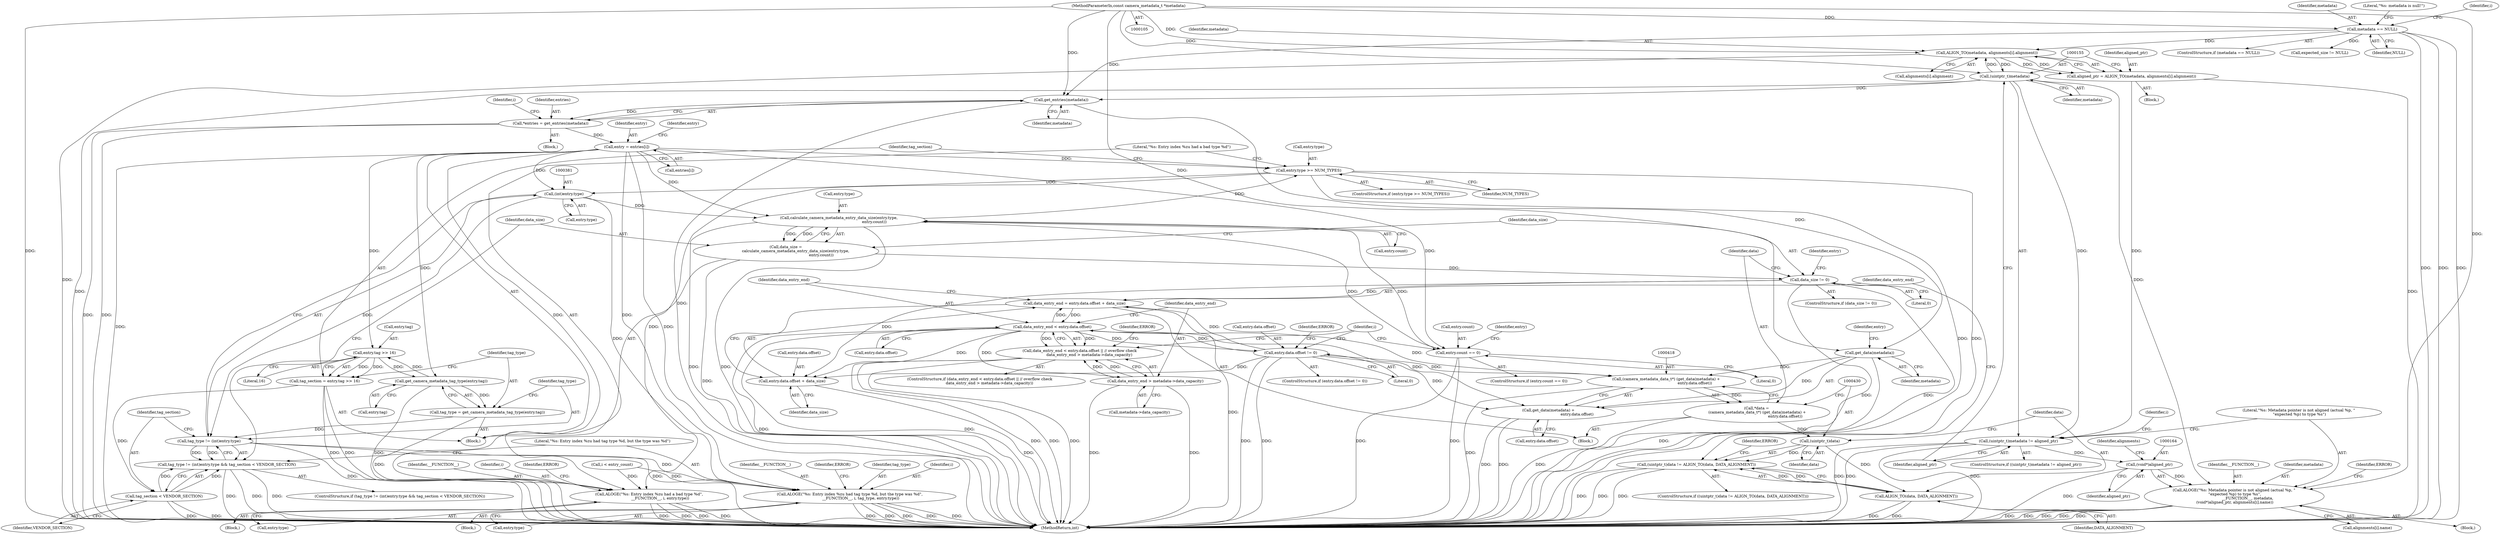 digraph "1_Android_8e7a2b4d13bff03973dbad2bfb88a04296140433_0@array" {
"1000145" [label="(Call,ALIGN_TO(metadata, alignments[i].alignment))"];
"1000154" [label="(Call,(uintptr_t)metadata)"];
"1000145" [label="(Call,ALIGN_TO(metadata, alignments[i].alignment))"];
"1000110" [label="(Call,metadata == NULL)"];
"1000106" [label="(MethodParameterIn,const camera_metadata_t *metadata)"];
"1000143" [label="(Call,aligned_ptr = ALIGN_TO(metadata, alignments[i].alignment))"];
"1000153" [label="(Call,(uintptr_t)metadata != aligned_ptr)"];
"1000163" [label="(Call,(void*)aligned_ptr)"];
"1000159" [label="(Call,ALOGE(\"%s: Metadata pointer is not aligned (actual %p, \"\n \"expected %p) to type %s\",\n                      __FUNCTION__, metadata,\n (void*)aligned_ptr, alignments[i].name))"];
"1000300" [label="(Call,get_entries(metadata))"];
"1000298" [label="(Call,*entries = get_entries(metadata))"];
"1000340" [label="(Call,entry = entries[i])"];
"1000346" [label="(Call,entry.type >= NUM_TYPES)"];
"1000352" [label="(Call,ALOGE(\"%s: Entry index %zu had a bad type %d\",\n                  __FUNCTION__, i, entry.type))"];
"1000380" [label="(Call,(int)entry.type)"];
"1000378" [label="(Call,tag_type != (int)entry.type)"];
"1000377" [label="(Call,tag_type != (int)entry.type && tag_section < VENDOR_SECTION)"];
"1000389" [label="(Call,ALOGE(\"%s: Entry index %zu had tag type %d, but the type was %d\",\n                  __FUNCTION__, i, tag_type, entry.type))"];
"1000402" [label="(Call,calculate_camera_metadata_entry_data_size(entry.type,\n                                                          entry.count))"];
"1000400" [label="(Call,data_size =\n                calculate_camera_metadata_entry_data_size(entry.type,\n                                                          entry.count))"];
"1000410" [label="(Call,data_size != 0)"];
"1000439" [label="(Call,data_entry_end = entry.data.offset + data_size)"];
"1000450" [label="(Call,data_entry_end < entry.data.offset)"];
"1000417" [label="(Call,(camera_metadata_data_t*) (get_data(metadata) +\n                                               entry.data.offset))"];
"1000415" [label="(Call,*data =\n (camera_metadata_data_t*) (get_data(metadata) +\n                                               entry.data.offset))"];
"1000429" [label="(Call,(uintptr_t)data)"];
"1000428" [label="(Call,(uintptr_t)data != ALIGN_TO(data, DATA_ALIGNMENT))"];
"1000432" [label="(Call,ALIGN_TO(data, DATA_ALIGNMENT))"];
"1000419" [label="(Call,get_data(metadata) +\n                                               entry.data.offset)"];
"1000441" [label="(Call,entry.data.offset + data_size)"];
"1000449" [label="(Call,data_entry_end < entry.data.offset || // overflow check\n                data_entry_end > metadata->data_capacity)"];
"1000457" [label="(Call,data_entry_end > metadata->data_capacity)"];
"1000474" [label="(Call,entry.data.offset != 0)"];
"1000467" [label="(Call,entry.count == 0)"];
"1000364" [label="(Call,entry.tag >> 16)"];
"1000362" [label="(Call,tag_section = entry.tag >> 16)"];
"1000385" [label="(Call,tag_section < VENDOR_SECTION)"];
"1000372" [label="(Call,get_camera_metadata_tag_type(entry.tag))"];
"1000370" [label="(Call,tag_type = get_camera_metadata_tag_type(entry.tag))"];
"1000420" [label="(Call,get_data(metadata))"];
"1000147" [label="(Call,alignments[i].alignment)"];
"1000312" [label="(Block,)"];
"1000471" [label="(Literal,0)"];
"1000468" [label="(Call,entry.count)"];
"1000474" [label="(Call,entry.data.offset != 0)"];
"1000412" [label="(Literal,0)"];
"1000415" [label="(Call,*data =\n (camera_metadata_data_t*) (get_data(metadata) +\n                                               entry.data.offset))"];
"1000439" [label="(Call,data_entry_end = entry.data.offset + data_size)"];
"1000475" [label="(Call,entry.data.offset)"];
"1000298" [label="(Call,*entries = get_entries(metadata))"];
"1000145" [label="(Call,ALIGN_TO(metadata, alignments[i].alignment))"];
"1000157" [label="(Identifier,aligned_ptr)"];
"1000354" [label="(Identifier,__FUNCTION__)"];
"1000480" [label="(Literal,0)"];
"1000417" [label="(Call,(camera_metadata_data_t*) (get_data(metadata) +\n                                               entry.data.offset))"];
"1000409" [label="(ControlStructure,if (data_size != 0))"];
"1000340" [label="(Call,entry = entries[i])"];
"1000464" [label="(Identifier,ERROR)"];
"1000389" [label="(Call,ALOGE(\"%s: Entry index %zu had tag type %d, but the type was %d\",\n                  __FUNCTION__, i, tag_type, entry.type))"];
"1000363" [label="(Identifier,tag_section)"];
"1000360" [label="(Identifier,ERROR)"];
"1000392" [label="(Identifier,i)"];
"1000422" [label="(Call,entry.data.offset)"];
"1000163" [label="(Call,(void*)aligned_ptr)"];
"1000390" [label="(Literal,\"%s: Entry index %zu had tag type %d, but the type was %d\")"];
"1000458" [label="(Identifier,data_entry_end)"];
"1000429" [label="(Call,(uintptr_t)data)"];
"1000140" [label="(Identifier,i)"];
"1000156" [label="(Identifier,metadata)"];
"1000377" [label="(Call,tag_type != (int)entry.type && tag_section < VENDOR_SECTION)"];
"1000141" [label="(Block,)"];
"1000473" [label="(ControlStructure,if (entry.data.offset != 0))"];
"1000483" [label="(Identifier,ERROR)"];
"1000342" [label="(Call,entries[i])"];
"1000402" [label="(Call,calculate_camera_metadata_entry_data_size(entry.type,\n                                                          entry.count))"];
"1000300" [label="(Call,get_entries(metadata))"];
"1000400" [label="(Call,data_size =\n                calculate_camera_metadata_entry_data_size(entry.type,\n                                                          entry.count))"];
"1000424" [label="(Identifier,entry)"];
"1000108" [label="(Block,)"];
"1000111" [label="(Identifier,metadata)"];
"1000440" [label="(Identifier,data_entry_end)"];
"1000373" [label="(Call,entry.tag)"];
"1000382" [label="(Call,entry.type)"];
"1000362" [label="(Call,tag_section = entry.tag >> 16)"];
"1000305" [label="(Identifier,i)"];
"1000153" [label="(Call,(uintptr_t)metadata != aligned_ptr)"];
"1000166" [label="(Call,alignments[i].name)"];
"1000144" [label="(Identifier,aligned_ptr)"];
"1000447" [label="(Identifier,data_size)"];
"1000387" [label="(Identifier,VENDOR_SECTION)"];
"1000346" [label="(Call,entry.type >= NUM_TYPES)"];
"1000307" [label="(Call,i < entry_count)"];
"1000469" [label="(Identifier,entry)"];
"1000110" [label="(Call,metadata == NULL)"];
"1000434" [label="(Identifier,DATA_ALIGNMENT)"];
"1000433" [label="(Identifier,data)"];
"1000115" [label="(Literal,\"%s: metadata is null!\")"];
"1000388" [label="(Block,)"];
"1000371" [label="(Identifier,tag_type)"];
"1000299" [label="(Identifier,entries)"];
"1000432" [label="(Call,ALIGN_TO(data, DATA_ALIGNMENT))"];
"1000154" [label="(Call,(uintptr_t)metadata)"];
"1000385" [label="(Call,tag_section < VENDOR_SECTION)"];
"1000341" [label="(Identifier,entry)"];
"1000391" [label="(Identifier,__FUNCTION__)"];
"1000109" [label="(ControlStructure,if (metadata == NULL))"];
"1000421" [label="(Identifier,metadata)"];
"1000372" [label="(Call,get_camera_metadata_tag_type(entry.tag))"];
"1000451" [label="(Identifier,data_entry_end)"];
"1000368" [label="(Literal,16)"];
"1000351" [label="(Block,)"];
"1000386" [label="(Identifier,tag_section)"];
"1000450" [label="(Call,data_entry_end < entry.data.offset)"];
"1000427" [label="(ControlStructure,if ((uintptr_t)data != ALIGN_TO(data, DATA_ALIGNMENT)))"];
"1000459" [label="(Call,metadata->data_capacity)"];
"1000175" [label="(Call,expected_size != NULL)"];
"1000356" [label="(Call,entry.type)"];
"1000347" [label="(Call,entry.type)"];
"1000410" [label="(Call,data_size != 0)"];
"1000301" [label="(Identifier,metadata)"];
"1000401" [label="(Identifier,data_size)"];
"1000160" [label="(Literal,\"%s: Metadata pointer is not aligned (actual %p, \"\n \"expected %p) to type %s\")"];
"1000398" [label="(Identifier,ERROR)"];
"1000477" [label="(Identifier,entry)"];
"1000165" [label="(Identifier,aligned_ptr)"];
"1000146" [label="(Identifier,metadata)"];
"1000437" [label="(Identifier,ERROR)"];
"1000345" [label="(ControlStructure,if (entry.type >= NUM_TYPES))"];
"1000350" [label="(Identifier,NUM_TYPES)"];
"1000431" [label="(Identifier,data)"];
"1000380" [label="(Call,(int)entry.type)"];
"1000394" [label="(Call,entry.type)"];
"1000466" [label="(ControlStructure,if (entry.count == 0))"];
"1000428" [label="(Call,(uintptr_t)data != ALIGN_TO(data, DATA_ALIGNMENT))"];
"1000152" [label="(ControlStructure,if ((uintptr_t)metadata != aligned_ptr))"];
"1000419" [label="(Call,get_data(metadata) +\n                                               entry.data.offset)"];
"1000376" [label="(ControlStructure,if (tag_type != (int)entry.type && tag_section < VENDOR_SECTION))"];
"1000365" [label="(Call,entry.tag)"];
"1000378" [label="(Call,tag_type != (int)entry.type)"];
"1000352" [label="(Call,ALOGE(\"%s: Entry index %zu had a bad type %d\",\n                  __FUNCTION__, i, entry.type))"];
"1000348" [label="(Identifier,entry)"];
"1000457" [label="(Call,data_entry_end > metadata->data_capacity)"];
"1000486" [label="(MethodReturn,int)"];
"1000449" [label="(Call,data_entry_end < entry.data.offset || // overflow check\n                data_entry_end > metadata->data_capacity)"];
"1000355" [label="(Identifier,i)"];
"1000158" [label="(Block,)"];
"1000161" [label="(Identifier,__FUNCTION__)"];
"1000411" [label="(Identifier,data_size)"];
"1000448" [label="(ControlStructure,if (data_entry_end < entry.data.offset || // overflow check\n                data_entry_end > metadata->data_capacity))"];
"1000159" [label="(Call,ALOGE(\"%s: Metadata pointer is not aligned (actual %p, \"\n \"expected %p) to type %s\",\n                      __FUNCTION__, metadata,\n (void*)aligned_ptr, alignments[i].name))"];
"1000143" [label="(Call,aligned_ptr = ALIGN_TO(metadata, alignments[i].alignment))"];
"1000162" [label="(Identifier,metadata)"];
"1000416" [label="(Identifier,data)"];
"1000379" [label="(Identifier,tag_type)"];
"1000172" [label="(Identifier,ERROR)"];
"1000441" [label="(Call,entry.data.offset + data_size)"];
"1000353" [label="(Literal,\"%s: Entry index %zu had a bad type %d\")"];
"1000467" [label="(Call,entry.count == 0)"];
"1000406" [label="(Call,entry.count)"];
"1000106" [label="(MethodParameterIn,const camera_metadata_t *metadata)"];
"1000112" [label="(Identifier,NULL)"];
"1000364" [label="(Call,entry.tag >> 16)"];
"1000128" [label="(Identifier,i)"];
"1000413" [label="(Block,)"];
"1000168" [label="(Identifier,alignments)"];
"1000442" [label="(Call,entry.data.offset)"];
"1000393" [label="(Identifier,tag_type)"];
"1000452" [label="(Call,entry.data.offset)"];
"1000403" [label="(Call,entry.type)"];
"1000420" [label="(Call,get_data(metadata))"];
"1000311" [label="(Identifier,i)"];
"1000370" [label="(Call,tag_type = get_camera_metadata_tag_type(entry.tag))"];
"1000145" -> "1000143"  [label="AST: "];
"1000145" -> "1000147"  [label="CFG: "];
"1000146" -> "1000145"  [label="AST: "];
"1000147" -> "1000145"  [label="AST: "];
"1000143" -> "1000145"  [label="CFG: "];
"1000145" -> "1000486"  [label="DDG: "];
"1000145" -> "1000143"  [label="DDG: "];
"1000145" -> "1000143"  [label="DDG: "];
"1000154" -> "1000145"  [label="DDG: "];
"1000110" -> "1000145"  [label="DDG: "];
"1000106" -> "1000145"  [label="DDG: "];
"1000145" -> "1000154"  [label="DDG: "];
"1000154" -> "1000153"  [label="AST: "];
"1000154" -> "1000156"  [label="CFG: "];
"1000155" -> "1000154"  [label="AST: "];
"1000156" -> "1000154"  [label="AST: "];
"1000157" -> "1000154"  [label="CFG: "];
"1000154" -> "1000486"  [label="DDG: "];
"1000154" -> "1000153"  [label="DDG: "];
"1000106" -> "1000154"  [label="DDG: "];
"1000154" -> "1000159"  [label="DDG: "];
"1000154" -> "1000300"  [label="DDG: "];
"1000110" -> "1000109"  [label="AST: "];
"1000110" -> "1000112"  [label="CFG: "];
"1000111" -> "1000110"  [label="AST: "];
"1000112" -> "1000110"  [label="AST: "];
"1000115" -> "1000110"  [label="CFG: "];
"1000128" -> "1000110"  [label="CFG: "];
"1000110" -> "1000486"  [label="DDG: "];
"1000110" -> "1000486"  [label="DDG: "];
"1000110" -> "1000486"  [label="DDG: "];
"1000106" -> "1000110"  [label="DDG: "];
"1000110" -> "1000175"  [label="DDG: "];
"1000110" -> "1000300"  [label="DDG: "];
"1000106" -> "1000105"  [label="AST: "];
"1000106" -> "1000486"  [label="DDG: "];
"1000106" -> "1000159"  [label="DDG: "];
"1000106" -> "1000300"  [label="DDG: "];
"1000106" -> "1000420"  [label="DDG: "];
"1000143" -> "1000141"  [label="AST: "];
"1000144" -> "1000143"  [label="AST: "];
"1000155" -> "1000143"  [label="CFG: "];
"1000143" -> "1000486"  [label="DDG: "];
"1000143" -> "1000153"  [label="DDG: "];
"1000153" -> "1000152"  [label="AST: "];
"1000153" -> "1000157"  [label="CFG: "];
"1000157" -> "1000153"  [label="AST: "];
"1000160" -> "1000153"  [label="CFG: "];
"1000140" -> "1000153"  [label="CFG: "];
"1000153" -> "1000486"  [label="DDG: "];
"1000153" -> "1000486"  [label="DDG: "];
"1000153" -> "1000486"  [label="DDG: "];
"1000153" -> "1000163"  [label="DDG: "];
"1000163" -> "1000159"  [label="AST: "];
"1000163" -> "1000165"  [label="CFG: "];
"1000164" -> "1000163"  [label="AST: "];
"1000165" -> "1000163"  [label="AST: "];
"1000168" -> "1000163"  [label="CFG: "];
"1000163" -> "1000486"  [label="DDG: "];
"1000163" -> "1000159"  [label="DDG: "];
"1000159" -> "1000158"  [label="AST: "];
"1000159" -> "1000166"  [label="CFG: "];
"1000160" -> "1000159"  [label="AST: "];
"1000161" -> "1000159"  [label="AST: "];
"1000162" -> "1000159"  [label="AST: "];
"1000166" -> "1000159"  [label="AST: "];
"1000172" -> "1000159"  [label="CFG: "];
"1000159" -> "1000486"  [label="DDG: "];
"1000159" -> "1000486"  [label="DDG: "];
"1000159" -> "1000486"  [label="DDG: "];
"1000159" -> "1000486"  [label="DDG: "];
"1000159" -> "1000486"  [label="DDG: "];
"1000300" -> "1000298"  [label="AST: "];
"1000300" -> "1000301"  [label="CFG: "];
"1000301" -> "1000300"  [label="AST: "];
"1000298" -> "1000300"  [label="CFG: "];
"1000300" -> "1000486"  [label="DDG: "];
"1000300" -> "1000298"  [label="DDG: "];
"1000300" -> "1000420"  [label="DDG: "];
"1000298" -> "1000108"  [label="AST: "];
"1000299" -> "1000298"  [label="AST: "];
"1000305" -> "1000298"  [label="CFG: "];
"1000298" -> "1000486"  [label="DDG: "];
"1000298" -> "1000486"  [label="DDG: "];
"1000298" -> "1000340"  [label="DDG: "];
"1000340" -> "1000312"  [label="AST: "];
"1000340" -> "1000342"  [label="CFG: "];
"1000341" -> "1000340"  [label="AST: "];
"1000342" -> "1000340"  [label="AST: "];
"1000348" -> "1000340"  [label="CFG: "];
"1000340" -> "1000486"  [label="DDG: "];
"1000340" -> "1000486"  [label="DDG: "];
"1000340" -> "1000346"  [label="DDG: "];
"1000340" -> "1000352"  [label="DDG: "];
"1000340" -> "1000364"  [label="DDG: "];
"1000340" -> "1000372"  [label="DDG: "];
"1000340" -> "1000380"  [label="DDG: "];
"1000340" -> "1000389"  [label="DDG: "];
"1000340" -> "1000402"  [label="DDG: "];
"1000340" -> "1000467"  [label="DDG: "];
"1000346" -> "1000345"  [label="AST: "];
"1000346" -> "1000350"  [label="CFG: "];
"1000347" -> "1000346"  [label="AST: "];
"1000350" -> "1000346"  [label="AST: "];
"1000353" -> "1000346"  [label="CFG: "];
"1000363" -> "1000346"  [label="CFG: "];
"1000346" -> "1000486"  [label="DDG: "];
"1000346" -> "1000486"  [label="DDG: "];
"1000402" -> "1000346"  [label="DDG: "];
"1000346" -> "1000352"  [label="DDG: "];
"1000346" -> "1000380"  [label="DDG: "];
"1000352" -> "1000351"  [label="AST: "];
"1000352" -> "1000356"  [label="CFG: "];
"1000353" -> "1000352"  [label="AST: "];
"1000354" -> "1000352"  [label="AST: "];
"1000355" -> "1000352"  [label="AST: "];
"1000356" -> "1000352"  [label="AST: "];
"1000360" -> "1000352"  [label="CFG: "];
"1000352" -> "1000486"  [label="DDG: "];
"1000352" -> "1000486"  [label="DDG: "];
"1000352" -> "1000486"  [label="DDG: "];
"1000352" -> "1000486"  [label="DDG: "];
"1000307" -> "1000352"  [label="DDG: "];
"1000380" -> "1000378"  [label="AST: "];
"1000380" -> "1000382"  [label="CFG: "];
"1000381" -> "1000380"  [label="AST: "];
"1000382" -> "1000380"  [label="AST: "];
"1000378" -> "1000380"  [label="CFG: "];
"1000380" -> "1000378"  [label="DDG: "];
"1000380" -> "1000389"  [label="DDG: "];
"1000380" -> "1000402"  [label="DDG: "];
"1000378" -> "1000377"  [label="AST: "];
"1000379" -> "1000378"  [label="AST: "];
"1000386" -> "1000378"  [label="CFG: "];
"1000377" -> "1000378"  [label="CFG: "];
"1000378" -> "1000486"  [label="DDG: "];
"1000378" -> "1000486"  [label="DDG: "];
"1000378" -> "1000377"  [label="DDG: "];
"1000378" -> "1000377"  [label="DDG: "];
"1000370" -> "1000378"  [label="DDG: "];
"1000378" -> "1000389"  [label="DDG: "];
"1000377" -> "1000376"  [label="AST: "];
"1000377" -> "1000385"  [label="CFG: "];
"1000385" -> "1000377"  [label="AST: "];
"1000390" -> "1000377"  [label="CFG: "];
"1000401" -> "1000377"  [label="CFG: "];
"1000377" -> "1000486"  [label="DDG: "];
"1000377" -> "1000486"  [label="DDG: "];
"1000377" -> "1000486"  [label="DDG: "];
"1000385" -> "1000377"  [label="DDG: "];
"1000385" -> "1000377"  [label="DDG: "];
"1000389" -> "1000388"  [label="AST: "];
"1000389" -> "1000394"  [label="CFG: "];
"1000390" -> "1000389"  [label="AST: "];
"1000391" -> "1000389"  [label="AST: "];
"1000392" -> "1000389"  [label="AST: "];
"1000393" -> "1000389"  [label="AST: "];
"1000394" -> "1000389"  [label="AST: "];
"1000398" -> "1000389"  [label="CFG: "];
"1000389" -> "1000486"  [label="DDG: "];
"1000389" -> "1000486"  [label="DDG: "];
"1000389" -> "1000486"  [label="DDG: "];
"1000389" -> "1000486"  [label="DDG: "];
"1000389" -> "1000486"  [label="DDG: "];
"1000307" -> "1000389"  [label="DDG: "];
"1000402" -> "1000400"  [label="AST: "];
"1000402" -> "1000406"  [label="CFG: "];
"1000403" -> "1000402"  [label="AST: "];
"1000406" -> "1000402"  [label="AST: "];
"1000400" -> "1000402"  [label="CFG: "];
"1000402" -> "1000486"  [label="DDG: "];
"1000402" -> "1000486"  [label="DDG: "];
"1000402" -> "1000400"  [label="DDG: "];
"1000402" -> "1000400"  [label="DDG: "];
"1000467" -> "1000402"  [label="DDG: "];
"1000402" -> "1000467"  [label="DDG: "];
"1000400" -> "1000312"  [label="AST: "];
"1000401" -> "1000400"  [label="AST: "];
"1000411" -> "1000400"  [label="CFG: "];
"1000400" -> "1000486"  [label="DDG: "];
"1000400" -> "1000410"  [label="DDG: "];
"1000410" -> "1000409"  [label="AST: "];
"1000410" -> "1000412"  [label="CFG: "];
"1000411" -> "1000410"  [label="AST: "];
"1000412" -> "1000410"  [label="AST: "];
"1000416" -> "1000410"  [label="CFG: "];
"1000469" -> "1000410"  [label="CFG: "];
"1000410" -> "1000486"  [label="DDG: "];
"1000410" -> "1000486"  [label="DDG: "];
"1000410" -> "1000439"  [label="DDG: "];
"1000410" -> "1000441"  [label="DDG: "];
"1000439" -> "1000413"  [label="AST: "];
"1000439" -> "1000441"  [label="CFG: "];
"1000440" -> "1000439"  [label="AST: "];
"1000441" -> "1000439"  [label="AST: "];
"1000451" -> "1000439"  [label="CFG: "];
"1000439" -> "1000486"  [label="DDG: "];
"1000450" -> "1000439"  [label="DDG: "];
"1000474" -> "1000439"  [label="DDG: "];
"1000439" -> "1000450"  [label="DDG: "];
"1000450" -> "1000449"  [label="AST: "];
"1000450" -> "1000452"  [label="CFG: "];
"1000451" -> "1000450"  [label="AST: "];
"1000452" -> "1000450"  [label="AST: "];
"1000458" -> "1000450"  [label="CFG: "];
"1000449" -> "1000450"  [label="CFG: "];
"1000450" -> "1000486"  [label="DDG: "];
"1000450" -> "1000486"  [label="DDG: "];
"1000450" -> "1000417"  [label="DDG: "];
"1000450" -> "1000419"  [label="DDG: "];
"1000450" -> "1000441"  [label="DDG: "];
"1000450" -> "1000449"  [label="DDG: "];
"1000450" -> "1000449"  [label="DDG: "];
"1000474" -> "1000450"  [label="DDG: "];
"1000450" -> "1000457"  [label="DDG: "];
"1000450" -> "1000474"  [label="DDG: "];
"1000417" -> "1000415"  [label="AST: "];
"1000417" -> "1000419"  [label="CFG: "];
"1000418" -> "1000417"  [label="AST: "];
"1000419" -> "1000417"  [label="AST: "];
"1000415" -> "1000417"  [label="CFG: "];
"1000417" -> "1000486"  [label="DDG: "];
"1000417" -> "1000415"  [label="DDG: "];
"1000420" -> "1000417"  [label="DDG: "];
"1000474" -> "1000417"  [label="DDG: "];
"1000415" -> "1000413"  [label="AST: "];
"1000416" -> "1000415"  [label="AST: "];
"1000430" -> "1000415"  [label="CFG: "];
"1000415" -> "1000486"  [label="DDG: "];
"1000415" -> "1000429"  [label="DDG: "];
"1000429" -> "1000428"  [label="AST: "];
"1000429" -> "1000431"  [label="CFG: "];
"1000430" -> "1000429"  [label="AST: "];
"1000431" -> "1000429"  [label="AST: "];
"1000433" -> "1000429"  [label="CFG: "];
"1000429" -> "1000428"  [label="DDG: "];
"1000429" -> "1000432"  [label="DDG: "];
"1000428" -> "1000427"  [label="AST: "];
"1000428" -> "1000432"  [label="CFG: "];
"1000432" -> "1000428"  [label="AST: "];
"1000437" -> "1000428"  [label="CFG: "];
"1000440" -> "1000428"  [label="CFG: "];
"1000428" -> "1000486"  [label="DDG: "];
"1000428" -> "1000486"  [label="DDG: "];
"1000428" -> "1000486"  [label="DDG: "];
"1000432" -> "1000428"  [label="DDG: "];
"1000432" -> "1000428"  [label="DDG: "];
"1000432" -> "1000434"  [label="CFG: "];
"1000433" -> "1000432"  [label="AST: "];
"1000434" -> "1000432"  [label="AST: "];
"1000432" -> "1000486"  [label="DDG: "];
"1000432" -> "1000486"  [label="DDG: "];
"1000419" -> "1000422"  [label="CFG: "];
"1000420" -> "1000419"  [label="AST: "];
"1000422" -> "1000419"  [label="AST: "];
"1000419" -> "1000486"  [label="DDG: "];
"1000419" -> "1000486"  [label="DDG: "];
"1000420" -> "1000419"  [label="DDG: "];
"1000474" -> "1000419"  [label="DDG: "];
"1000441" -> "1000447"  [label="CFG: "];
"1000442" -> "1000441"  [label="AST: "];
"1000447" -> "1000441"  [label="AST: "];
"1000441" -> "1000486"  [label="DDG: "];
"1000474" -> "1000441"  [label="DDG: "];
"1000449" -> "1000448"  [label="AST: "];
"1000449" -> "1000457"  [label="CFG: "];
"1000457" -> "1000449"  [label="AST: "];
"1000464" -> "1000449"  [label="CFG: "];
"1000311" -> "1000449"  [label="CFG: "];
"1000449" -> "1000486"  [label="DDG: "];
"1000449" -> "1000486"  [label="DDG: "];
"1000449" -> "1000486"  [label="DDG: "];
"1000457" -> "1000449"  [label="DDG: "];
"1000457" -> "1000449"  [label="DDG: "];
"1000457" -> "1000459"  [label="CFG: "];
"1000458" -> "1000457"  [label="AST: "];
"1000459" -> "1000457"  [label="AST: "];
"1000457" -> "1000486"  [label="DDG: "];
"1000457" -> "1000486"  [label="DDG: "];
"1000474" -> "1000473"  [label="AST: "];
"1000474" -> "1000480"  [label="CFG: "];
"1000475" -> "1000474"  [label="AST: "];
"1000480" -> "1000474"  [label="AST: "];
"1000483" -> "1000474"  [label="CFG: "];
"1000311" -> "1000474"  [label="CFG: "];
"1000474" -> "1000486"  [label="DDG: "];
"1000474" -> "1000486"  [label="DDG: "];
"1000467" -> "1000466"  [label="AST: "];
"1000467" -> "1000471"  [label="CFG: "];
"1000468" -> "1000467"  [label="AST: "];
"1000471" -> "1000467"  [label="AST: "];
"1000477" -> "1000467"  [label="CFG: "];
"1000311" -> "1000467"  [label="CFG: "];
"1000467" -> "1000486"  [label="DDG: "];
"1000467" -> "1000486"  [label="DDG: "];
"1000364" -> "1000362"  [label="AST: "];
"1000364" -> "1000368"  [label="CFG: "];
"1000365" -> "1000364"  [label="AST: "];
"1000368" -> "1000364"  [label="AST: "];
"1000362" -> "1000364"  [label="CFG: "];
"1000364" -> "1000362"  [label="DDG: "];
"1000364" -> "1000362"  [label="DDG: "];
"1000372" -> "1000364"  [label="DDG: "];
"1000364" -> "1000372"  [label="DDG: "];
"1000362" -> "1000312"  [label="AST: "];
"1000363" -> "1000362"  [label="AST: "];
"1000371" -> "1000362"  [label="CFG: "];
"1000362" -> "1000486"  [label="DDG: "];
"1000362" -> "1000486"  [label="DDG: "];
"1000362" -> "1000385"  [label="DDG: "];
"1000385" -> "1000387"  [label="CFG: "];
"1000386" -> "1000385"  [label="AST: "];
"1000387" -> "1000385"  [label="AST: "];
"1000385" -> "1000486"  [label="DDG: "];
"1000385" -> "1000486"  [label="DDG: "];
"1000372" -> "1000370"  [label="AST: "];
"1000372" -> "1000373"  [label="CFG: "];
"1000373" -> "1000372"  [label="AST: "];
"1000370" -> "1000372"  [label="CFG: "];
"1000372" -> "1000486"  [label="DDG: "];
"1000372" -> "1000370"  [label="DDG: "];
"1000370" -> "1000312"  [label="AST: "];
"1000371" -> "1000370"  [label="AST: "];
"1000379" -> "1000370"  [label="CFG: "];
"1000370" -> "1000486"  [label="DDG: "];
"1000420" -> "1000421"  [label="CFG: "];
"1000421" -> "1000420"  [label="AST: "];
"1000424" -> "1000420"  [label="CFG: "];
"1000420" -> "1000486"  [label="DDG: "];
}
